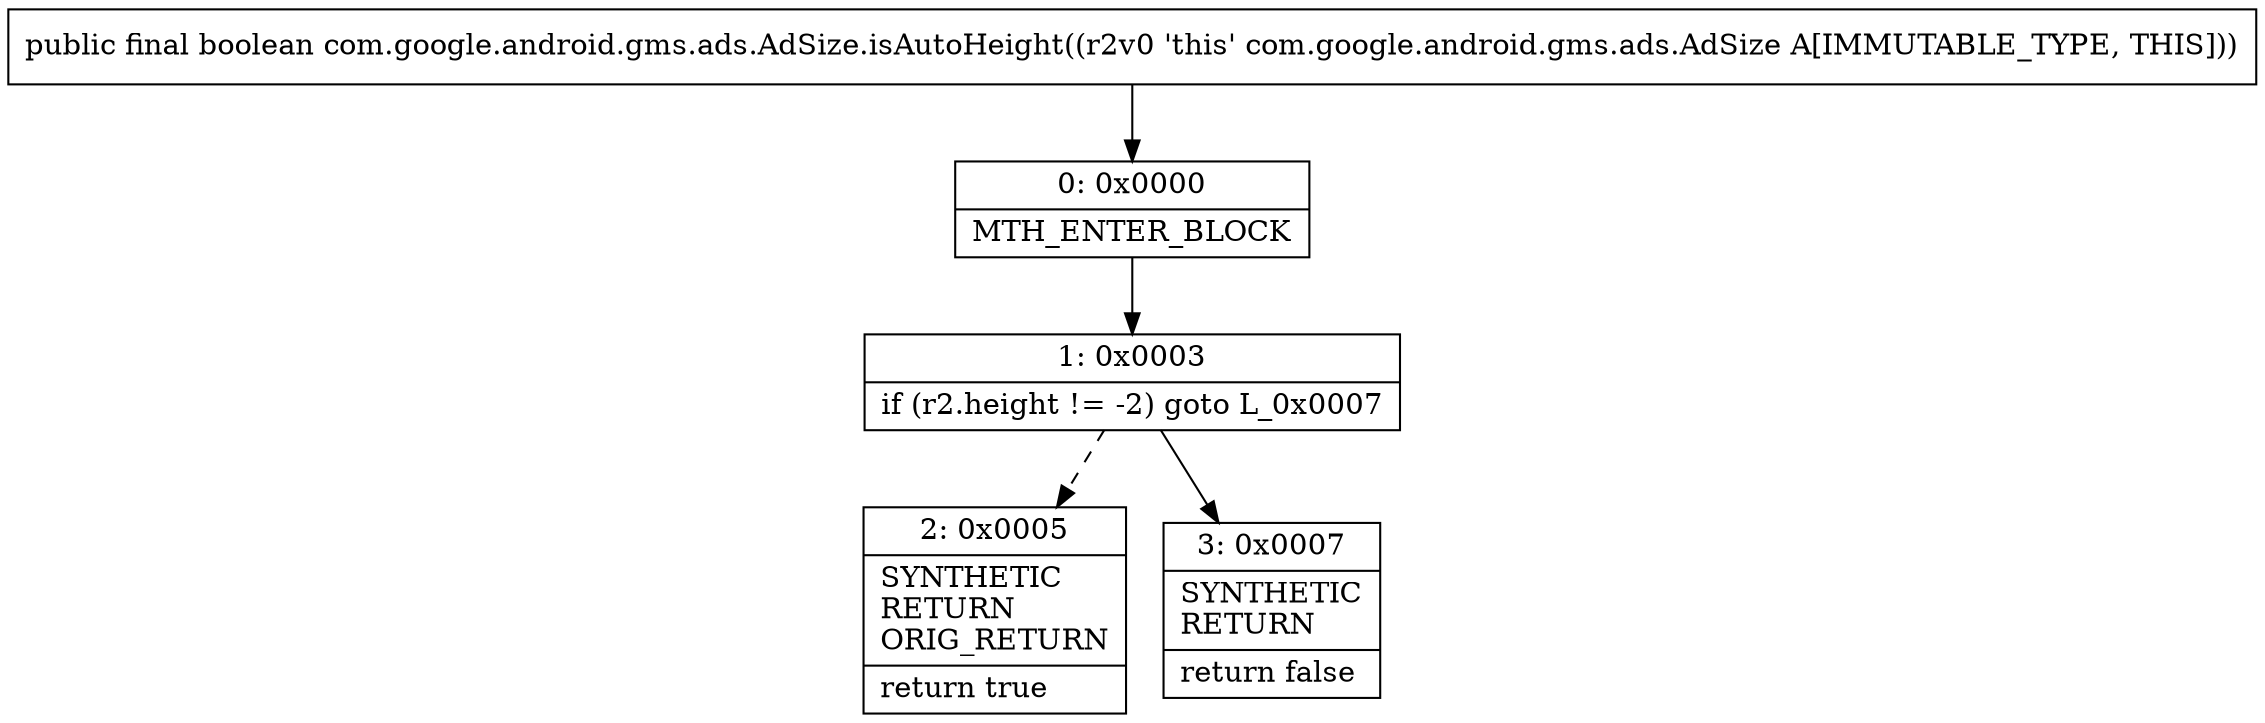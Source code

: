 digraph "CFG forcom.google.android.gms.ads.AdSize.isAutoHeight()Z" {
Node_0 [shape=record,label="{0\:\ 0x0000|MTH_ENTER_BLOCK\l}"];
Node_1 [shape=record,label="{1\:\ 0x0003|if (r2.height != \-2) goto L_0x0007\l}"];
Node_2 [shape=record,label="{2\:\ 0x0005|SYNTHETIC\lRETURN\lORIG_RETURN\l|return true\l}"];
Node_3 [shape=record,label="{3\:\ 0x0007|SYNTHETIC\lRETURN\l|return false\l}"];
MethodNode[shape=record,label="{public final boolean com.google.android.gms.ads.AdSize.isAutoHeight((r2v0 'this' com.google.android.gms.ads.AdSize A[IMMUTABLE_TYPE, THIS])) }"];
MethodNode -> Node_0;
Node_0 -> Node_1;
Node_1 -> Node_2[style=dashed];
Node_1 -> Node_3;
}

